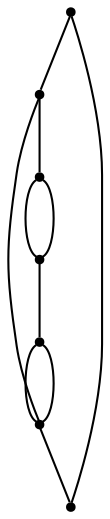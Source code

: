 graph {
  node [shape=point,comment="{\"directed\":false,\"doi\":\"10.1007/978-3-030-68766-3_12\",\"figure\":\"5 (1)\"}"]

  v0 [pos="1053.7543510834967,310.2509789655942"]
  v1 [pos="883.7334998040601,310.2509789655942"]
  v2 [pos="940.4102539258121,310.2509789655942"]
  v3 [pos="770.3893867492711,310.2509789655942"]
  v4 [pos="997.0796794824242,310.2509789655942"]
  v5 [pos="827.0609107236675,310.2509789655942"]
  v6 [pos="713.7147151481988,310.2509789655942"]

  v0 -- v4 [id="-3",pos="1053.7543510834967,310.2509789655942 997.0796794824242,310.2509789655942 997.0796794824242,310.2509789655942 997.0796794824242,310.2509789655942"]
  v4 -- v2 [id="-4",pos="997.0796794824242,310.2509789655942 940.4102539258121,310.2509789655942 940.4102539258121,310.2509789655942 940.4102539258121,310.2509789655942"]
  v2 -- v1 [id="-5",pos="940.4102539258121,310.2509789655942 883.7334998040601,310.2509789655942 883.7334998040601,310.2509789655942 883.7334998040601,310.2509789655942"]
  v1 -- v5 [id="-6",pos="883.7334998040601,310.2509789655942 827.0609107236675,310.2509789655942 827.0609107236675,310.2509789655942 827.0609107236675,310.2509789655942"]
  v5 -- v3 [id="-7",pos="827.0609107236675,310.2509789655942 770.3893867492711,310.2509789655942 770.3893867492711,310.2509789655942 770.3893867492711,310.2509789655942"]
  v3 -- v6 [id="-8",pos="770.3893867492711,310.2509789655942 713.7147151481988,310.2509789655942 713.7147151481988,310.2509789655942 713.7147151481988,310.2509789655942"]
  v6 -- v0 [id="-13",pos="713.7147151481988,310.2509789655942 713.7137295277246,225.24367767994192 1053.7554002923887,225.24367767994192 1053.7543510834967,310.2509789655942"]
  v3 -- v5 [id="-17",pos="770.3893867492711,310.2509789655942 770.3893867492711,338.58533653482755 827.0609107236675,338.58533653482755 827.0609107236675,310.2509789655942"]
  v3 -- v4 [id="-18",pos="770.3893867492711,310.2509789655942 770.3893867492711,423.59367906805824 997.0754826468562,423.59367906805824 997.0796794824242,310.2509789655942"]
  v1 -- v2 [id="-21",pos="883.7334998040601,310.2509789655942 883.7366315336318,338.58533653482755 940.4123523435961,338.58533653482755 940.4102539258121,310.2509789655942"]
}